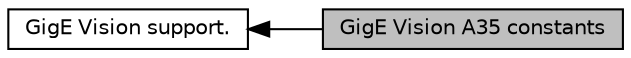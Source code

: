 digraph "GigE Vision A35 constants"
{
  edge [fontname="Helvetica",fontsize="10",labelfontname="Helvetica",labelfontsize="10"];
  node [fontname="Helvetica",fontsize="10",shape=record];
  rankdir=LR;
  Node0 [label="GigE Vision A35 constants",height=0.2,width=0.4,color="black", fillcolor="grey75", style="filled", fontcolor="black"];
  Node1 [label="GigE Vision support.",height=0.2,width=0.4,color="black", fillcolor="white", style="filled",URL="$group__gige.html"];
  Node1->Node0 [shape=plaintext, dir="back", style="solid"];
}
